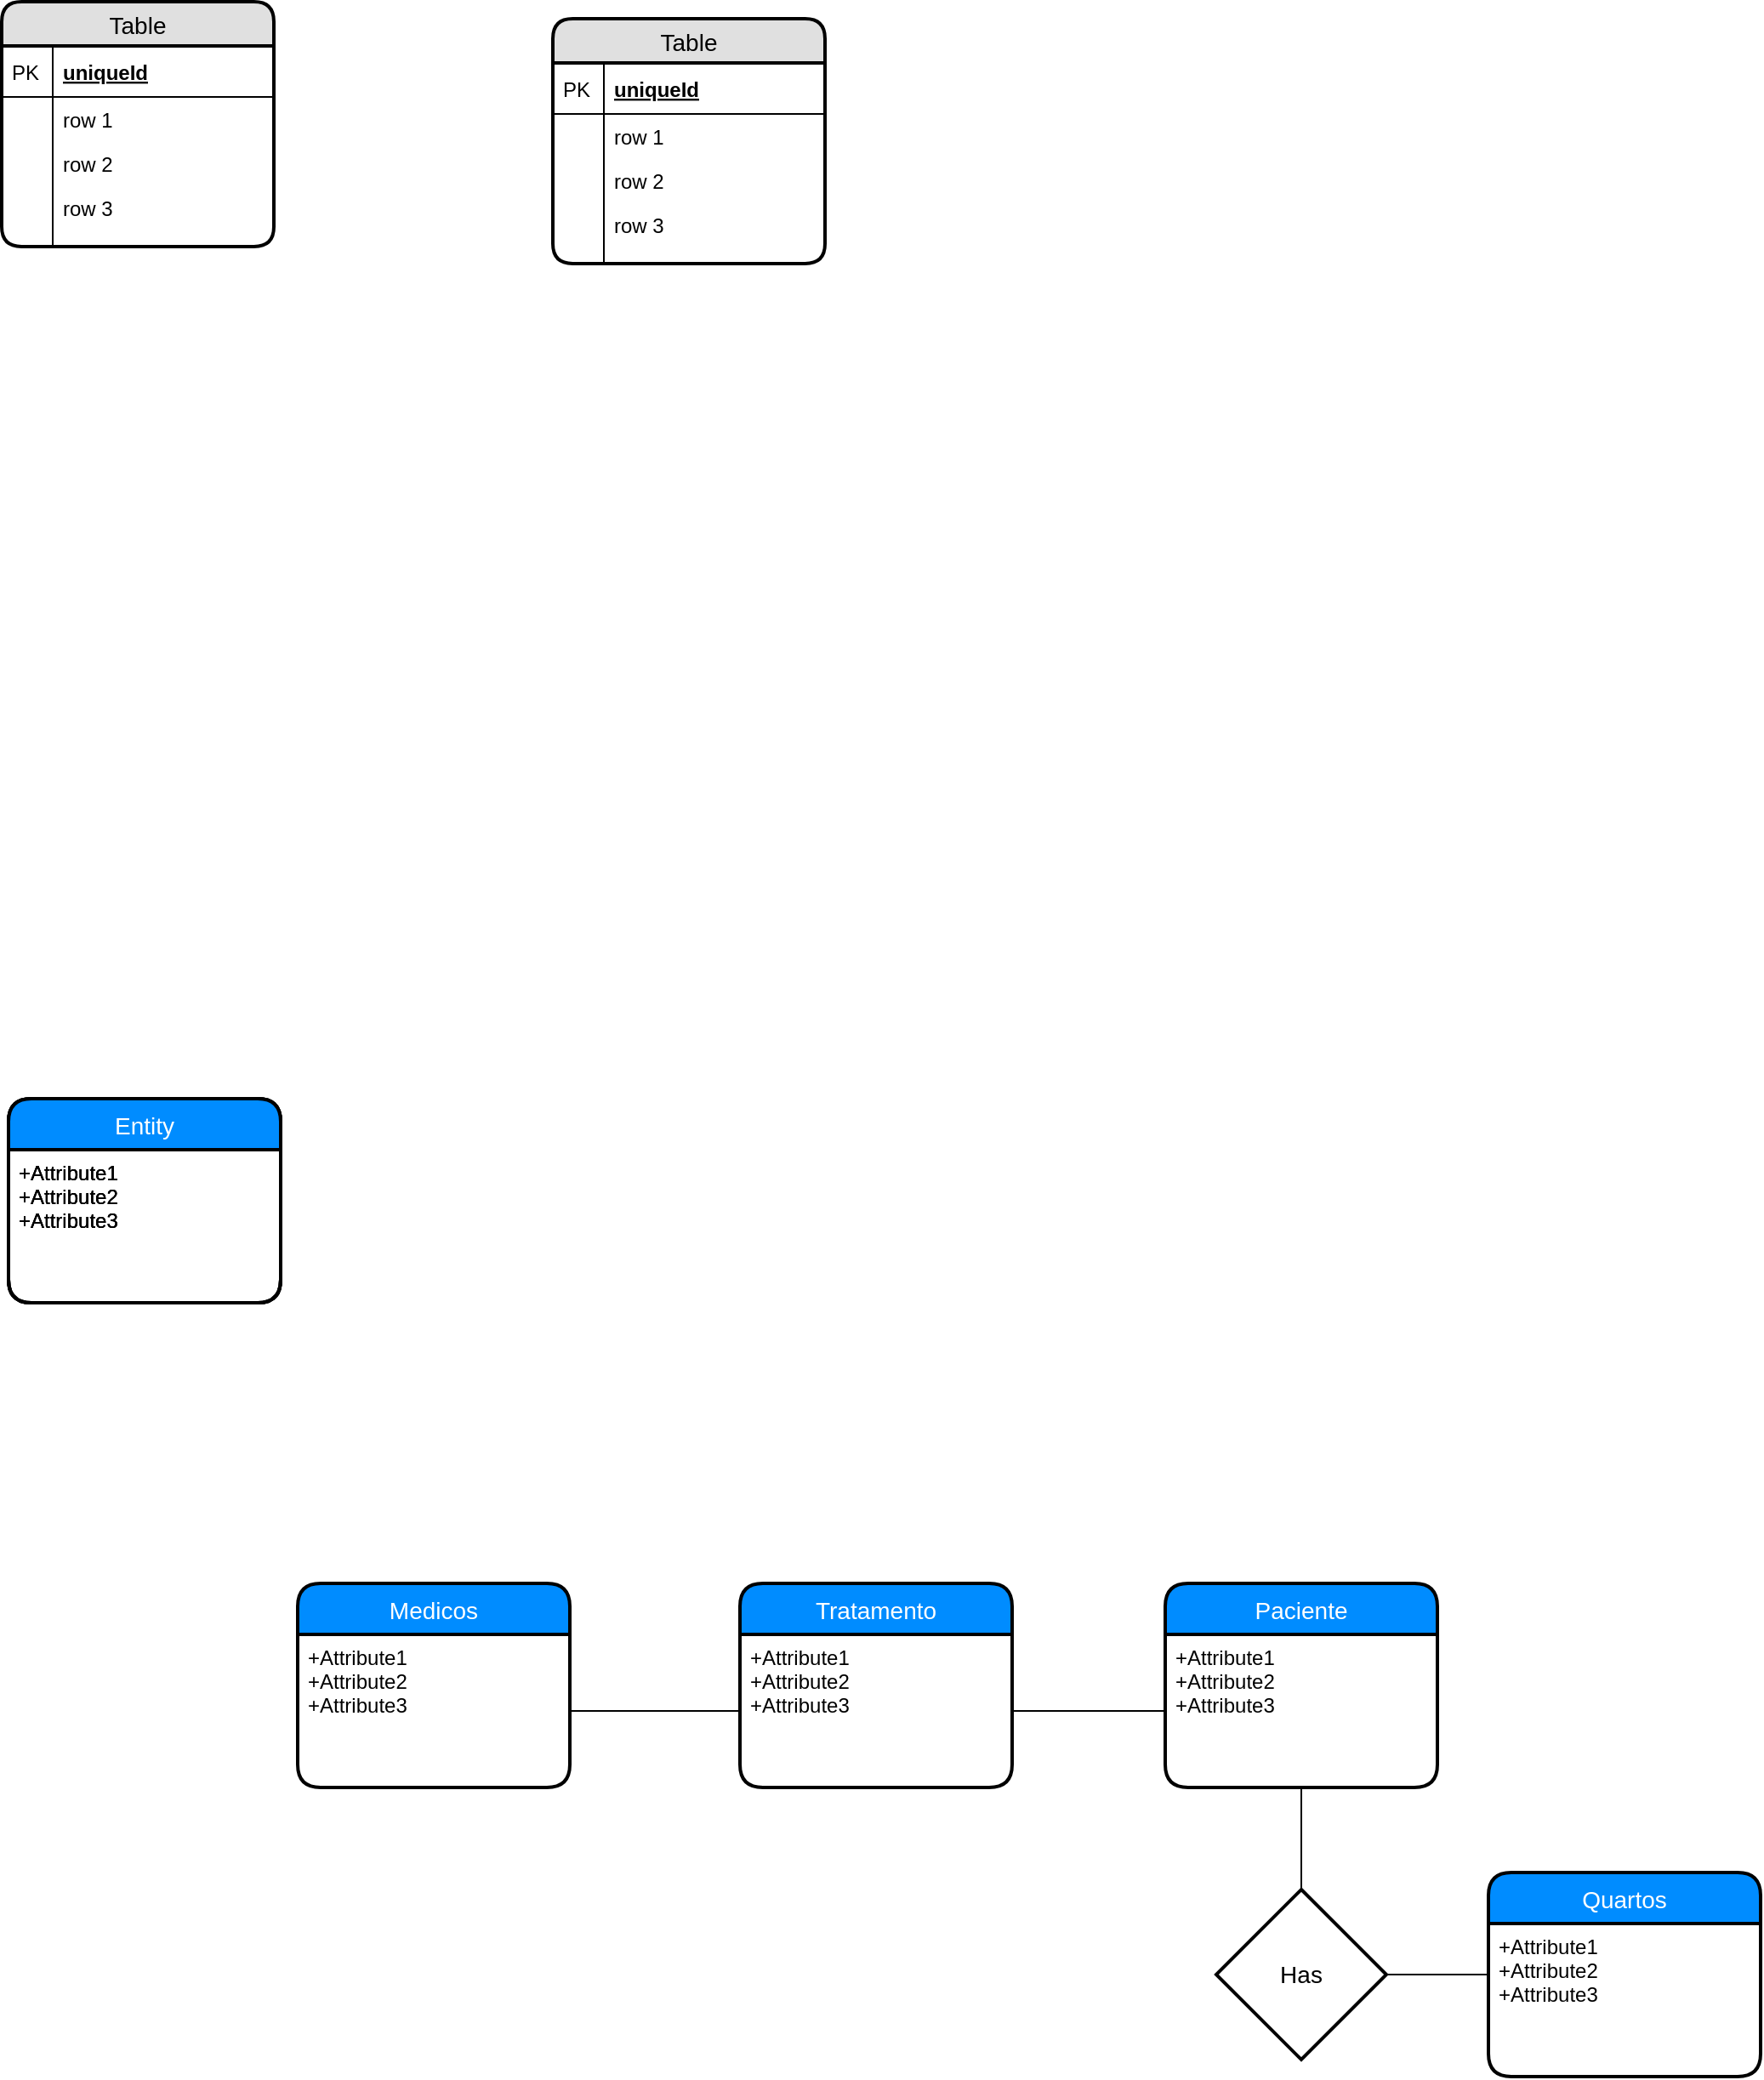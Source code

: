 <mxfile version="11.3.1" type="device" pages="1"><diagram id="_HCBUw3hcx_Zgu2DtuGP" name="Página-1"><mxGraphModel dx="3390" dy="2237" grid="1" gridSize="10" guides="1" tooltips="1" connect="1" arrows="1" fold="1" page="1" pageScale="1" pageWidth="1654" pageHeight="1169" math="0" shadow="0"><root><mxCell id="0"/><mxCell id="1" parent="0"/><mxCell id="2AYK6u9aO8zillDa4zZF-1" value="Medicos" style="swimlane;childLayout=stackLayout;horizontal=1;startSize=30;horizontalStack=0;fillColor=#008cff;fontColor=#FFFFFF;rounded=1;fontSize=14;fontStyle=0;strokeWidth=2;resizeParent=0;resizeLast=1;shadow=0;dashed=0;align=center;" vertex="1" parent="1"><mxGeometry x="170" y="130" width="160" height="120" as="geometry"/></mxCell><mxCell id="2AYK6u9aO8zillDa4zZF-2" value="+Attribute1&#10;+Attribute2&#10;+Attribute3" style="align=left;strokeColor=none;fillColor=none;spacingLeft=4;fontSize=12;verticalAlign=top;resizable=0;rotatable=0;part=1;" vertex="1" parent="2AYK6u9aO8zillDa4zZF-1"><mxGeometry y="30" width="160" height="90" as="geometry"/></mxCell><mxCell id="2AYK6u9aO8zillDa4zZF-22" value="Medicos" style="swimlane;childLayout=stackLayout;horizontal=1;startSize=30;horizontalStack=0;fillColor=#008cff;fontColor=#FFFFFF;rounded=1;fontSize=14;fontStyle=0;strokeWidth=2;resizeParent=0;resizeLast=1;shadow=0;dashed=0;align=center;" vertex="1" parent="1"><mxGeometry y="-155" width="160" height="120" as="geometry"/></mxCell><mxCell id="2AYK6u9aO8zillDa4zZF-23" value="+Attribute1&#10;+Attribute2&#10;+Attribute3" style="align=left;strokeColor=none;fillColor=none;spacingLeft=4;fontSize=12;verticalAlign=top;resizable=0;rotatable=0;part=1;" vertex="1" parent="2AYK6u9aO8zillDa4zZF-22"><mxGeometry y="30" width="160" height="90" as="geometry"/></mxCell><mxCell id="2AYK6u9aO8zillDa4zZF-14" value="Entity" style="swimlane;childLayout=stackLayout;horizontal=1;startSize=30;horizontalStack=0;fillColor=#008cff;fontColor=#FFFFFF;rounded=1;fontSize=14;fontStyle=0;strokeWidth=2;resizeParent=0;resizeLast=1;shadow=0;dashed=0;align=center;" vertex="1" parent="1"><mxGeometry y="-155" width="160" height="120" as="geometry"/></mxCell><mxCell id="2AYK6u9aO8zillDa4zZF-15" value="+Attribute1&#10;+Attribute2&#10;+Attribute3" style="align=left;strokeColor=none;fillColor=none;spacingLeft=4;fontSize=12;verticalAlign=top;resizable=0;rotatable=0;part=1;" vertex="1" parent="2AYK6u9aO8zillDa4zZF-14"><mxGeometry y="30" width="160" height="90" as="geometry"/></mxCell><mxCell id="2AYK6u9aO8zillDa4zZF-4" value="Paciente" style="swimlane;childLayout=stackLayout;horizontal=1;startSize=30;horizontalStack=0;fillColor=#008cff;fontColor=#FFFFFF;rounded=1;fontSize=14;fontStyle=0;strokeWidth=2;resizeParent=0;resizeLast=1;shadow=0;dashed=0;align=center;" vertex="1" parent="1"><mxGeometry x="680" y="130" width="160" height="120" as="geometry"/></mxCell><mxCell id="2AYK6u9aO8zillDa4zZF-5" value="+Attribute1&#10;+Attribute2&#10;+Attribute3" style="align=left;strokeColor=none;fillColor=none;spacingLeft=4;fontSize=12;verticalAlign=top;resizable=0;rotatable=0;part=1;" vertex="1" parent="2AYK6u9aO8zillDa4zZF-4"><mxGeometry y="30" width="160" height="90" as="geometry"/></mxCell><mxCell id="2AYK6u9aO8zillDa4zZF-6" value="Tratamento" style="swimlane;childLayout=stackLayout;horizontal=1;startSize=30;horizontalStack=0;fillColor=#008cff;fontColor=#FFFFFF;rounded=1;fontSize=14;fontStyle=0;strokeWidth=2;resizeParent=0;resizeLast=1;shadow=0;dashed=0;align=center;" vertex="1" parent="1"><mxGeometry x="430" y="130" width="160" height="120" as="geometry"/></mxCell><mxCell id="2AYK6u9aO8zillDa4zZF-7" value="+Attribute1&#10;+Attribute2&#10;+Attribute3" style="align=left;strokeColor=none;fillColor=none;spacingLeft=4;fontSize=12;verticalAlign=top;resizable=0;rotatable=0;part=1;" vertex="1" parent="2AYK6u9aO8zillDa4zZF-6"><mxGeometry y="30" width="160" height="90" as="geometry"/></mxCell><mxCell id="2AYK6u9aO8zillDa4zZF-8" value="Quartos" style="swimlane;childLayout=stackLayout;horizontal=1;startSize=30;horizontalStack=0;fillColor=#008cff;fontColor=#FFFFFF;rounded=1;fontSize=14;fontStyle=0;strokeWidth=2;resizeParent=0;resizeLast=1;shadow=0;dashed=0;align=center;" vertex="1" parent="1"><mxGeometry x="870" y="300" width="160" height="120" as="geometry"/></mxCell><mxCell id="2AYK6u9aO8zillDa4zZF-9" value="+Attribute1&#10;+Attribute2&#10;+Attribute3" style="align=left;strokeColor=none;fillColor=none;spacingLeft=4;fontSize=12;verticalAlign=top;resizable=0;rotatable=0;part=1;" vertex="1" parent="2AYK6u9aO8zillDa4zZF-8"><mxGeometry y="30" width="160" height="90" as="geometry"/></mxCell><mxCell id="2AYK6u9aO8zillDa4zZF-20" value="Entity" style="swimlane;childLayout=stackLayout;horizontal=1;startSize=30;horizontalStack=0;fillColor=#008cff;fontColor=#FFFFFF;rounded=1;fontSize=14;fontStyle=0;strokeWidth=2;resizeParent=0;resizeLast=1;shadow=0;dashed=0;align=center;" vertex="1" parent="1"><mxGeometry y="-155" width="160" height="120" as="geometry"/></mxCell><mxCell id="2AYK6u9aO8zillDa4zZF-21" value="+Attribute1&#10;+Attribute2&#10;+Attribute3" style="align=left;strokeColor=none;fillColor=none;spacingLeft=4;fontSize=12;verticalAlign=top;resizable=0;rotatable=0;part=1;" vertex="1" parent="2AYK6u9aO8zillDa4zZF-20"><mxGeometry y="30" width="160" height="90" as="geometry"/></mxCell><mxCell id="2AYK6u9aO8zillDa4zZF-17" style="edgeStyle=orthogonalEdgeStyle;rounded=0;orthogonalLoop=1;jettySize=auto;html=1;exitX=0.5;exitY=0;exitDx=0;exitDy=0;entryX=0.5;entryY=1;entryDx=0;entryDy=0;endArrow=none;endFill=0;" edge="1" parent="1" source="2AYK6u9aO8zillDa4zZF-10" target="2AYK6u9aO8zillDa4zZF-4"><mxGeometry relative="1" as="geometry"/></mxCell><mxCell id="2AYK6u9aO8zillDa4zZF-18" style="edgeStyle=orthogonalEdgeStyle;rounded=0;orthogonalLoop=1;jettySize=auto;html=1;exitX=1;exitY=0.5;exitDx=0;exitDy=0;entryX=0;entryY=0.5;entryDx=0;entryDy=0;endArrow=none;endFill=0;" edge="1" parent="1" source="2AYK6u9aO8zillDa4zZF-10" target="2AYK6u9aO8zillDa4zZF-8"><mxGeometry relative="1" as="geometry"/></mxCell><mxCell id="2AYK6u9aO8zillDa4zZF-10" value="Has" style="shape=rhombus;strokeWidth=2;fontSize=17;perimeter=rhombusPerimeter;whiteSpace=wrap;html=1;align=center;fontSize=14;" vertex="1" parent="1"><mxGeometry x="710" y="310" width="100" height="100" as="geometry"/></mxCell><mxCell id="2AYK6u9aO8zillDa4zZF-16" style="edgeStyle=orthogonalEdgeStyle;rounded=0;orthogonalLoop=1;jettySize=auto;html=1;exitX=1;exitY=0.5;exitDx=0;exitDy=0;entryX=0;entryY=0.5;entryDx=0;entryDy=0;endArrow=none;endFill=0;" edge="1" parent="1" source="2AYK6u9aO8zillDa4zZF-2" target="2AYK6u9aO8zillDa4zZF-7"><mxGeometry relative="1" as="geometry"/></mxCell><mxCell id="2AYK6u9aO8zillDa4zZF-19" style="edgeStyle=orthogonalEdgeStyle;rounded=0;orthogonalLoop=1;jettySize=auto;html=1;exitX=1;exitY=0.5;exitDx=0;exitDy=0;entryX=0;entryY=0.5;entryDx=0;entryDy=0;endArrow=none;endFill=0;" edge="1" parent="1" source="2AYK6u9aO8zillDa4zZF-7" target="2AYK6u9aO8zillDa4zZF-5"><mxGeometry relative="1" as="geometry"/></mxCell><mxCell id="2AYK6u9aO8zillDa4zZF-24" value="Table" style="swimlane;fontStyle=0;childLayout=stackLayout;horizontal=1;startSize=26;fillColor=#e0e0e0;horizontalStack=0;resizeParent=1;resizeParentMax=0;resizeLast=0;collapsible=1;marginBottom=0;swimlaneFillColor=#ffffff;align=center;fontSize=14;rounded=1;shadow=0;dashed=0;strokeWidth=2;" vertex="1" parent="1"><mxGeometry x="-4" y="-800" width="160" height="144" as="geometry"/></mxCell><mxCell id="2AYK6u9aO8zillDa4zZF-25" value="uniqueId" style="shape=partialRectangle;top=0;left=0;right=0;bottom=1;align=left;verticalAlign=middle;fillColor=none;spacingLeft=34;spacingRight=4;overflow=hidden;rotatable=0;points=[[0,0.5],[1,0.5]];portConstraint=eastwest;dropTarget=0;fontStyle=5;fontSize=12;" vertex="1" parent="2AYK6u9aO8zillDa4zZF-24"><mxGeometry y="26" width="160" height="30" as="geometry"/></mxCell><mxCell id="2AYK6u9aO8zillDa4zZF-26" value="PK" style="shape=partialRectangle;top=0;left=0;bottom=0;fillColor=none;align=left;verticalAlign=middle;spacingLeft=4;spacingRight=4;overflow=hidden;rotatable=0;points=[];portConstraint=eastwest;part=1;fontSize=12;" vertex="1" connectable="0" parent="2AYK6u9aO8zillDa4zZF-25"><mxGeometry width="30" height="30" as="geometry"/></mxCell><mxCell id="2AYK6u9aO8zillDa4zZF-27" value="row 1" style="shape=partialRectangle;top=0;left=0;right=0;bottom=0;align=left;verticalAlign=top;fillColor=none;spacingLeft=34;spacingRight=4;overflow=hidden;rotatable=0;points=[[0,0.5],[1,0.5]];portConstraint=eastwest;dropTarget=0;fontSize=12;" vertex="1" parent="2AYK6u9aO8zillDa4zZF-24"><mxGeometry y="56" width="160" height="26" as="geometry"/></mxCell><mxCell id="2AYK6u9aO8zillDa4zZF-28" value="" style="shape=partialRectangle;top=0;left=0;bottom=0;fillColor=none;align=left;verticalAlign=top;spacingLeft=4;spacingRight=4;overflow=hidden;rotatable=0;points=[];portConstraint=eastwest;part=1;fontSize=12;" vertex="1" connectable="0" parent="2AYK6u9aO8zillDa4zZF-27"><mxGeometry width="30" height="26" as="geometry"/></mxCell><mxCell id="2AYK6u9aO8zillDa4zZF-29" value="row 2" style="shape=partialRectangle;top=0;left=0;right=0;bottom=0;align=left;verticalAlign=top;fillColor=none;spacingLeft=34;spacingRight=4;overflow=hidden;rotatable=0;points=[[0,0.5],[1,0.5]];portConstraint=eastwest;dropTarget=0;fontSize=12;" vertex="1" parent="2AYK6u9aO8zillDa4zZF-24"><mxGeometry y="82" width="160" height="26" as="geometry"/></mxCell><mxCell id="2AYK6u9aO8zillDa4zZF-30" value="" style="shape=partialRectangle;top=0;left=0;bottom=0;fillColor=none;align=left;verticalAlign=top;spacingLeft=4;spacingRight=4;overflow=hidden;rotatable=0;points=[];portConstraint=eastwest;part=1;fontSize=12;" vertex="1" connectable="0" parent="2AYK6u9aO8zillDa4zZF-29"><mxGeometry width="30" height="26" as="geometry"/></mxCell><mxCell id="2AYK6u9aO8zillDa4zZF-31" value="row 3" style="shape=partialRectangle;top=0;left=0;right=0;bottom=0;align=left;verticalAlign=top;fillColor=none;spacingLeft=34;spacingRight=4;overflow=hidden;rotatable=0;points=[[0,0.5],[1,0.5]];portConstraint=eastwest;dropTarget=0;fontSize=12;" vertex="1" parent="2AYK6u9aO8zillDa4zZF-24"><mxGeometry y="108" width="160" height="26" as="geometry"/></mxCell><mxCell id="2AYK6u9aO8zillDa4zZF-32" value="" style="shape=partialRectangle;top=0;left=0;bottom=0;fillColor=none;align=left;verticalAlign=top;spacingLeft=4;spacingRight=4;overflow=hidden;rotatable=0;points=[];portConstraint=eastwest;part=1;fontSize=12;" vertex="1" connectable="0" parent="2AYK6u9aO8zillDa4zZF-31"><mxGeometry width="30" height="26" as="geometry"/></mxCell><mxCell id="2AYK6u9aO8zillDa4zZF-33" value="" style="shape=partialRectangle;top=0;left=0;right=0;bottom=0;align=left;verticalAlign=top;fillColor=none;spacingLeft=34;spacingRight=4;overflow=hidden;rotatable=0;points=[[0,0.5],[1,0.5]];portConstraint=eastwest;dropTarget=0;fontSize=12;" vertex="1" parent="2AYK6u9aO8zillDa4zZF-24"><mxGeometry y="134" width="160" height="10" as="geometry"/></mxCell><mxCell id="2AYK6u9aO8zillDa4zZF-34" value="" style="shape=partialRectangle;top=0;left=0;bottom=0;fillColor=none;align=left;verticalAlign=top;spacingLeft=4;spacingRight=4;overflow=hidden;rotatable=0;points=[];portConstraint=eastwest;part=1;fontSize=12;" vertex="1" connectable="0" parent="2AYK6u9aO8zillDa4zZF-33"><mxGeometry width="30" height="10" as="geometry"/></mxCell><mxCell id="2AYK6u9aO8zillDa4zZF-35" value="Table" style="swimlane;fontStyle=0;childLayout=stackLayout;horizontal=1;startSize=26;fillColor=#e0e0e0;horizontalStack=0;resizeParent=1;resizeParentMax=0;resizeLast=0;collapsible=1;marginBottom=0;swimlaneFillColor=#ffffff;align=center;fontSize=14;rounded=1;shadow=0;dashed=0;strokeWidth=2;" vertex="1" parent="1"><mxGeometry x="320" y="-790" width="160" height="144" as="geometry"/></mxCell><mxCell id="2AYK6u9aO8zillDa4zZF-36" value="uniqueId" style="shape=partialRectangle;top=0;left=0;right=0;bottom=1;align=left;verticalAlign=middle;fillColor=none;spacingLeft=34;spacingRight=4;overflow=hidden;rotatable=0;points=[[0,0.5],[1,0.5]];portConstraint=eastwest;dropTarget=0;fontStyle=5;fontSize=12;" vertex="1" parent="2AYK6u9aO8zillDa4zZF-35"><mxGeometry y="26" width="160" height="30" as="geometry"/></mxCell><mxCell id="2AYK6u9aO8zillDa4zZF-37" value="PK" style="shape=partialRectangle;top=0;left=0;bottom=0;fillColor=none;align=left;verticalAlign=middle;spacingLeft=4;spacingRight=4;overflow=hidden;rotatable=0;points=[];portConstraint=eastwest;part=1;fontSize=12;" vertex="1" connectable="0" parent="2AYK6u9aO8zillDa4zZF-36"><mxGeometry width="30" height="30" as="geometry"/></mxCell><mxCell id="2AYK6u9aO8zillDa4zZF-38" value="row 1" style="shape=partialRectangle;top=0;left=0;right=0;bottom=0;align=left;verticalAlign=top;fillColor=none;spacingLeft=34;spacingRight=4;overflow=hidden;rotatable=0;points=[[0,0.5],[1,0.5]];portConstraint=eastwest;dropTarget=0;fontSize=12;" vertex="1" parent="2AYK6u9aO8zillDa4zZF-35"><mxGeometry y="56" width="160" height="26" as="geometry"/></mxCell><mxCell id="2AYK6u9aO8zillDa4zZF-39" value="" style="shape=partialRectangle;top=0;left=0;bottom=0;fillColor=none;align=left;verticalAlign=top;spacingLeft=4;spacingRight=4;overflow=hidden;rotatable=0;points=[];portConstraint=eastwest;part=1;fontSize=12;" vertex="1" connectable="0" parent="2AYK6u9aO8zillDa4zZF-38"><mxGeometry width="30" height="26" as="geometry"/></mxCell><mxCell id="2AYK6u9aO8zillDa4zZF-40" value="row 2" style="shape=partialRectangle;top=0;left=0;right=0;bottom=0;align=left;verticalAlign=top;fillColor=none;spacingLeft=34;spacingRight=4;overflow=hidden;rotatable=0;points=[[0,0.5],[1,0.5]];portConstraint=eastwest;dropTarget=0;fontSize=12;" vertex="1" parent="2AYK6u9aO8zillDa4zZF-35"><mxGeometry y="82" width="160" height="26" as="geometry"/></mxCell><mxCell id="2AYK6u9aO8zillDa4zZF-41" value="" style="shape=partialRectangle;top=0;left=0;bottom=0;fillColor=none;align=left;verticalAlign=top;spacingLeft=4;spacingRight=4;overflow=hidden;rotatable=0;points=[];portConstraint=eastwest;part=1;fontSize=12;" vertex="1" connectable="0" parent="2AYK6u9aO8zillDa4zZF-40"><mxGeometry width="30" height="26" as="geometry"/></mxCell><mxCell id="2AYK6u9aO8zillDa4zZF-42" value="row 3" style="shape=partialRectangle;top=0;left=0;right=0;bottom=0;align=left;verticalAlign=top;fillColor=none;spacingLeft=34;spacingRight=4;overflow=hidden;rotatable=0;points=[[0,0.5],[1,0.5]];portConstraint=eastwest;dropTarget=0;fontSize=12;" vertex="1" parent="2AYK6u9aO8zillDa4zZF-35"><mxGeometry y="108" width="160" height="26" as="geometry"/></mxCell><mxCell id="2AYK6u9aO8zillDa4zZF-43" value="" style="shape=partialRectangle;top=0;left=0;bottom=0;fillColor=none;align=left;verticalAlign=top;spacingLeft=4;spacingRight=4;overflow=hidden;rotatable=0;points=[];portConstraint=eastwest;part=1;fontSize=12;" vertex="1" connectable="0" parent="2AYK6u9aO8zillDa4zZF-42"><mxGeometry width="30" height="26" as="geometry"/></mxCell><mxCell id="2AYK6u9aO8zillDa4zZF-44" value="" style="shape=partialRectangle;top=0;left=0;right=0;bottom=0;align=left;verticalAlign=top;fillColor=none;spacingLeft=34;spacingRight=4;overflow=hidden;rotatable=0;points=[[0,0.5],[1,0.5]];portConstraint=eastwest;dropTarget=0;fontSize=12;" vertex="1" parent="2AYK6u9aO8zillDa4zZF-35"><mxGeometry y="134" width="160" height="10" as="geometry"/></mxCell><mxCell id="2AYK6u9aO8zillDa4zZF-45" value="" style="shape=partialRectangle;top=0;left=0;bottom=0;fillColor=none;align=left;verticalAlign=top;spacingLeft=4;spacingRight=4;overflow=hidden;rotatable=0;points=[];portConstraint=eastwest;part=1;fontSize=12;" vertex="1" connectable="0" parent="2AYK6u9aO8zillDa4zZF-44"><mxGeometry width="30" height="10" as="geometry"/></mxCell></root></mxGraphModel></diagram></mxfile>